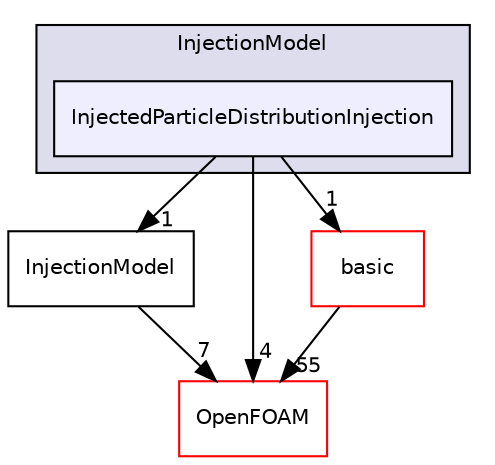 digraph "src/lagrangian/intermediate/submodels/Kinematic/InjectionModel/InjectedParticleDistributionInjection" {
  bgcolor=transparent;
  compound=true
  node [ fontsize="10", fontname="Helvetica"];
  edge [ labelfontsize="10", labelfontname="Helvetica"];
  subgraph clusterdir_2c52a1c2f0c7ead309c5b735cade1a7e {
    graph [ bgcolor="#ddddee", pencolor="black", label="InjectionModel" fontname="Helvetica", fontsize="10", URL="dir_2c52a1c2f0c7ead309c5b735cade1a7e.html"]
  dir_746e1ddef99f5159f1feb90531441ae0 [shape=box, label="InjectedParticleDistributionInjection", style="filled", fillcolor="#eeeeff", pencolor="black", URL="dir_746e1ddef99f5159f1feb90531441ae0.html"];
  }
  dir_ee3de75dfe155d4ca6e4529231428527 [shape=box label="InjectionModel" URL="dir_ee3de75dfe155d4ca6e4529231428527.html"];
  dir_c5473ff19b20e6ec4dfe5c310b3778a8 [shape=box label="OpenFOAM" color="red" URL="dir_c5473ff19b20e6ec4dfe5c310b3778a8.html"];
  dir_584e0ab0901b4327f36f4285cac7f2f8 [shape=box label="basic" color="red" URL="dir_584e0ab0901b4327f36f4285cac7f2f8.html"];
  dir_746e1ddef99f5159f1feb90531441ae0->dir_ee3de75dfe155d4ca6e4529231428527 [headlabel="1", labeldistance=1.5 headhref="dir_001687_001689.html"];
  dir_746e1ddef99f5159f1feb90531441ae0->dir_c5473ff19b20e6ec4dfe5c310b3778a8 [headlabel="4", labeldistance=1.5 headhref="dir_001687_002151.html"];
  dir_746e1ddef99f5159f1feb90531441ae0->dir_584e0ab0901b4327f36f4285cac7f2f8 [headlabel="1", labeldistance=1.5 headhref="dir_001687_001501.html"];
  dir_ee3de75dfe155d4ca6e4529231428527->dir_c5473ff19b20e6ec4dfe5c310b3778a8 [headlabel="7", labeldistance=1.5 headhref="dir_001689_002151.html"];
  dir_584e0ab0901b4327f36f4285cac7f2f8->dir_c5473ff19b20e6ec4dfe5c310b3778a8 [headlabel="55", labeldistance=1.5 headhref="dir_001501_002151.html"];
}
